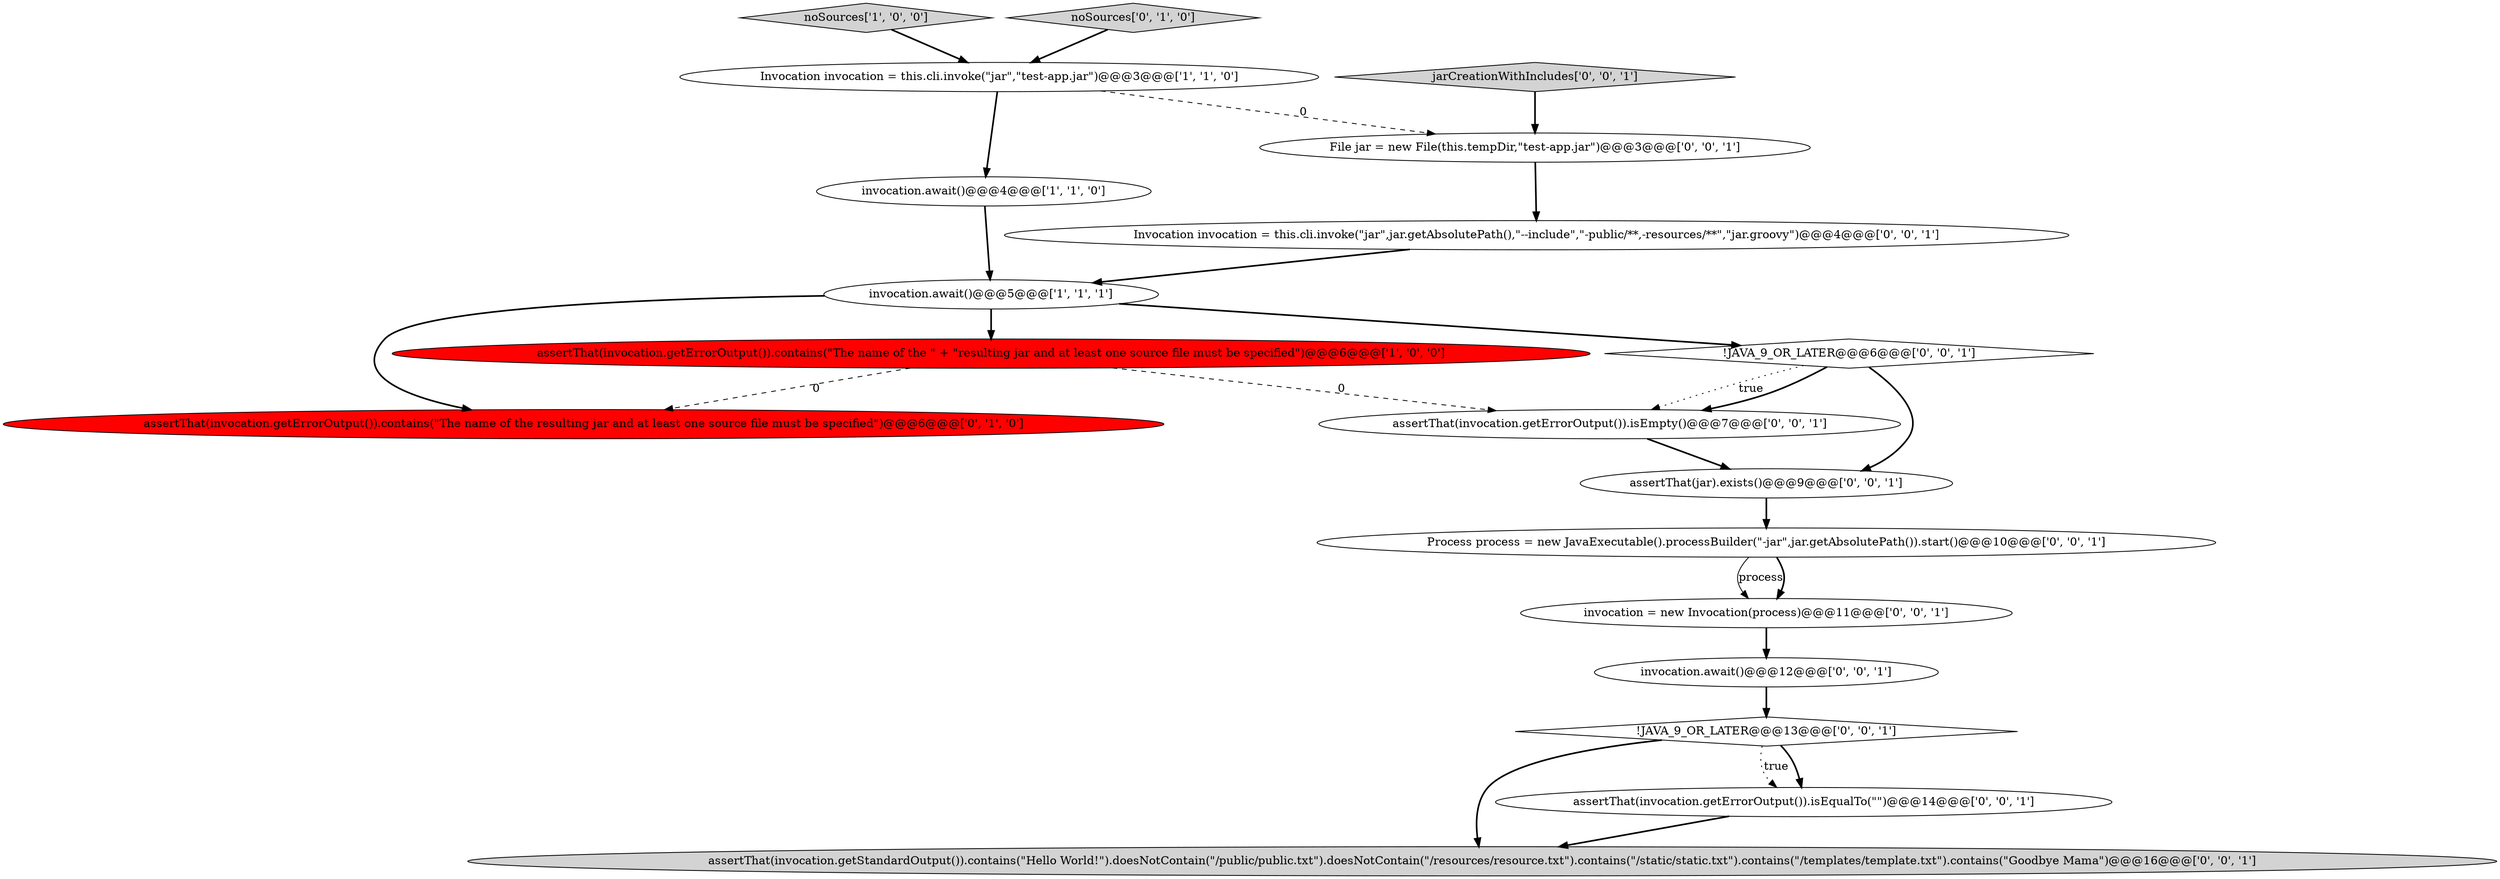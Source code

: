 digraph {
1 [style = filled, label = "invocation.await()@@@5@@@['1', '1', '1']", fillcolor = white, shape = ellipse image = "AAA0AAABBB1BBB"];
11 [style = filled, label = "Invocation invocation = this.cli.invoke(\"jar\",jar.getAbsolutePath(),\"--include\",\"-public/**,-resources/**\",\"jar.groovy\")@@@4@@@['0', '0', '1']", fillcolor = white, shape = ellipse image = "AAA0AAABBB3BBB"];
13 [style = filled, label = "assertThat(invocation.getStandardOutput()).contains(\"Hello World!\").doesNotContain(\"/public/public.txt\").doesNotContain(\"/resources/resource.txt\").contains(\"/static/static.txt\").contains(\"/templates/template.txt\").contains(\"Goodbye Mama\")@@@16@@@['0', '0', '1']", fillcolor = lightgray, shape = ellipse image = "AAA0AAABBB3BBB"];
14 [style = filled, label = "Process process = new JavaExecutable().processBuilder(\"-jar\",jar.getAbsolutePath()).start()@@@10@@@['0', '0', '1']", fillcolor = white, shape = ellipse image = "AAA0AAABBB3BBB"];
7 [style = filled, label = "File jar = new File(this.tempDir,\"test-app.jar\")@@@3@@@['0', '0', '1']", fillcolor = white, shape = ellipse image = "AAA0AAABBB3BBB"];
16 [style = filled, label = "assertThat(jar).exists()@@@9@@@['0', '0', '1']", fillcolor = white, shape = ellipse image = "AAA0AAABBB3BBB"];
2 [style = filled, label = "assertThat(invocation.getErrorOutput()).contains(\"The name of the \" + \"resulting jar and at least one source file must be specified\")@@@6@@@['1', '0', '0']", fillcolor = red, shape = ellipse image = "AAA1AAABBB1BBB"];
8 [style = filled, label = "!JAVA_9_OR_LATER@@@13@@@['0', '0', '1']", fillcolor = white, shape = diamond image = "AAA0AAABBB3BBB"];
17 [style = filled, label = "assertThat(invocation.getErrorOutput()).isEmpty()@@@7@@@['0', '0', '1']", fillcolor = white, shape = ellipse image = "AAA0AAABBB3BBB"];
0 [style = filled, label = "Invocation invocation = this.cli.invoke(\"jar\",\"test-app.jar\")@@@3@@@['1', '1', '0']", fillcolor = white, shape = ellipse image = "AAA0AAABBB1BBB"];
5 [style = filled, label = "assertThat(invocation.getErrorOutput()).contains(\"The name of the resulting jar and at least one source file must be specified\")@@@6@@@['0', '1', '0']", fillcolor = red, shape = ellipse image = "AAA1AAABBB2BBB"];
4 [style = filled, label = "invocation.await()@@@4@@@['1', '1', '0']", fillcolor = white, shape = ellipse image = "AAA0AAABBB1BBB"];
12 [style = filled, label = "invocation.await()@@@12@@@['0', '0', '1']", fillcolor = white, shape = ellipse image = "AAA0AAABBB3BBB"];
10 [style = filled, label = "jarCreationWithIncludes['0', '0', '1']", fillcolor = lightgray, shape = diamond image = "AAA0AAABBB3BBB"];
3 [style = filled, label = "noSources['1', '0', '0']", fillcolor = lightgray, shape = diamond image = "AAA0AAABBB1BBB"];
18 [style = filled, label = "assertThat(invocation.getErrorOutput()).isEqualTo(\"\")@@@14@@@['0', '0', '1']", fillcolor = white, shape = ellipse image = "AAA0AAABBB3BBB"];
9 [style = filled, label = "invocation = new Invocation(process)@@@11@@@['0', '0', '1']", fillcolor = white, shape = ellipse image = "AAA0AAABBB3BBB"];
6 [style = filled, label = "noSources['0', '1', '0']", fillcolor = lightgray, shape = diamond image = "AAA0AAABBB2BBB"];
15 [style = filled, label = "!JAVA_9_OR_LATER@@@6@@@['0', '0', '1']", fillcolor = white, shape = diamond image = "AAA0AAABBB3BBB"];
1->5 [style = bold, label=""];
7->11 [style = bold, label=""];
14->9 [style = solid, label="process"];
11->1 [style = bold, label=""];
8->18 [style = bold, label=""];
1->15 [style = bold, label=""];
6->0 [style = bold, label=""];
15->16 [style = bold, label=""];
2->17 [style = dashed, label="0"];
10->7 [style = bold, label=""];
3->0 [style = bold, label=""];
15->17 [style = dotted, label="true"];
2->5 [style = dashed, label="0"];
15->17 [style = bold, label=""];
0->4 [style = bold, label=""];
12->8 [style = bold, label=""];
18->13 [style = bold, label=""];
8->18 [style = dotted, label="true"];
16->14 [style = bold, label=""];
14->9 [style = bold, label=""];
1->2 [style = bold, label=""];
4->1 [style = bold, label=""];
9->12 [style = bold, label=""];
0->7 [style = dashed, label="0"];
17->16 [style = bold, label=""];
8->13 [style = bold, label=""];
}
